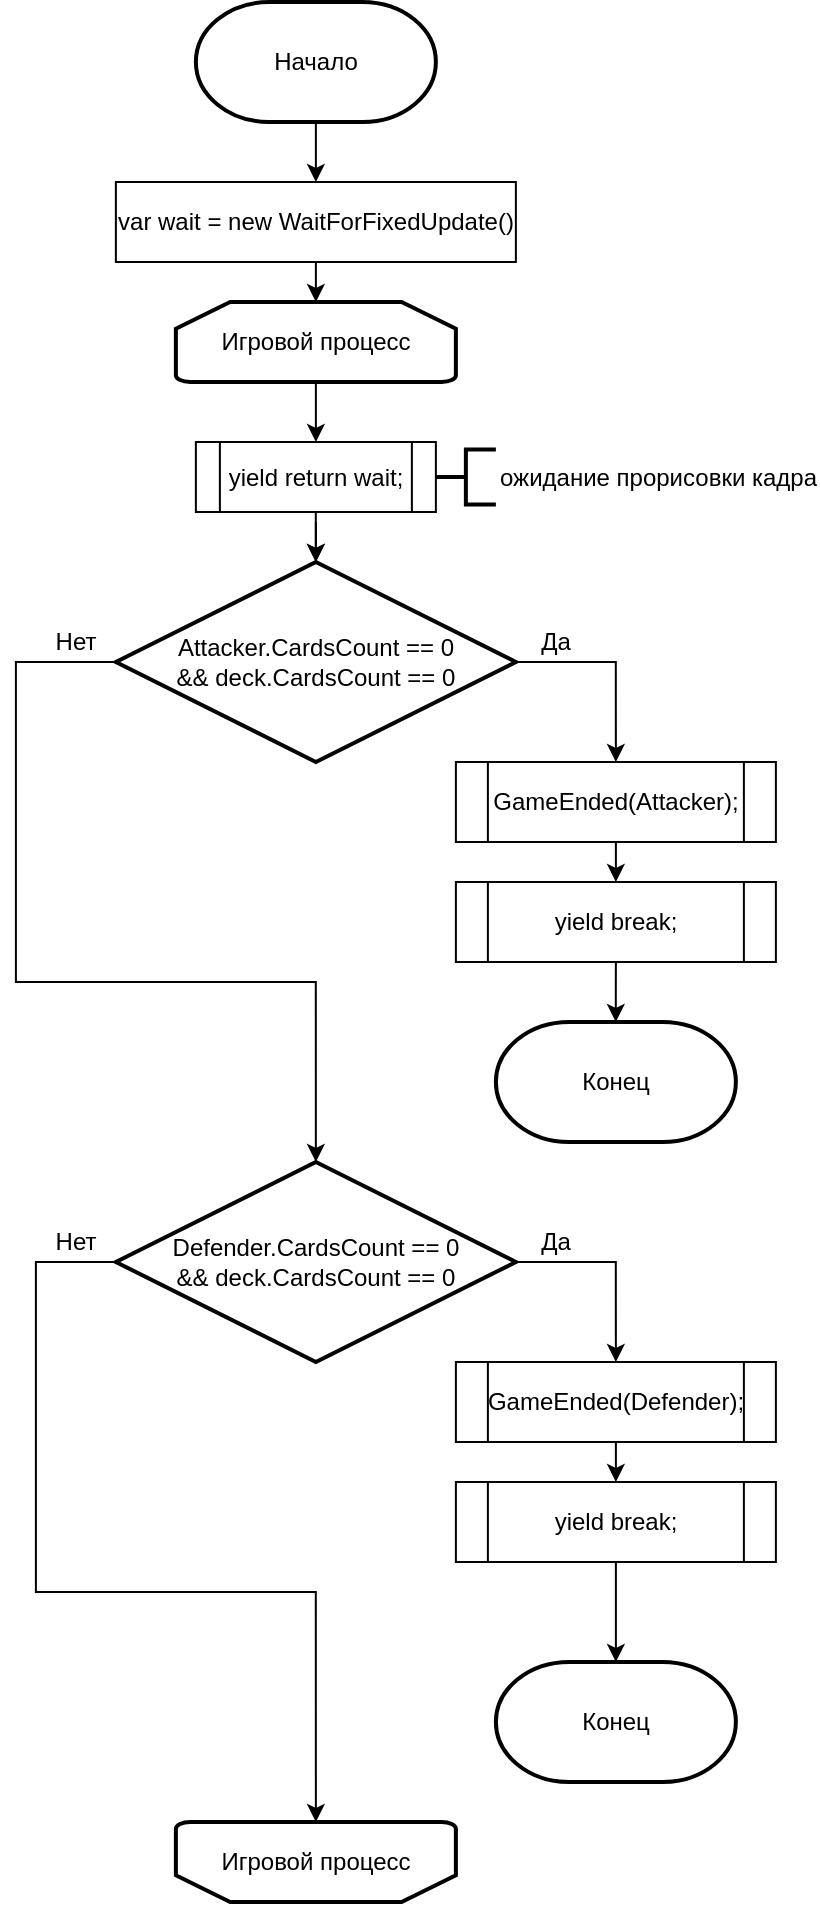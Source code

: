 <mxfile version="20.6.0" type="device" pages="3"><diagram id="C5RBs43oDa-KdzZeNtuy" name="GameFlow"><mxGraphModel dx="1564" dy="856" grid="1" gridSize="10" guides="1" tooltips="1" connect="1" arrows="1" fold="1" page="1" pageScale="1" pageWidth="827" pageHeight="1169" math="0" shadow="0"><root><mxCell id="WIyWlLk6GJQsqaUBKTNV-0"/><mxCell id="WIyWlLk6GJQsqaUBKTNV-1" parent="WIyWlLk6GJQsqaUBKTNV-0"/><mxCell id="41_ALS57t6xlDnEStB-C-2" style="edgeStyle=orthogonalEdgeStyle;rounded=0;orthogonalLoop=1;jettySize=auto;html=1;exitX=0.5;exitY=1;exitDx=0;exitDy=0;exitPerimeter=0;entryX=0.5;entryY=0;entryDx=0;entryDy=0;" parent="WIyWlLk6GJQsqaUBKTNV-1" source="41_ALS57t6xlDnEStB-C-1" target="41_ALS57t6xlDnEStB-C-4" edge="1"><mxGeometry relative="1" as="geometry"><mxPoint x="373.94" y="160" as="targetPoint"/></mxGeometry></mxCell><mxCell id="41_ALS57t6xlDnEStB-C-1" value="Начало" style="strokeWidth=2;html=1;shape=mxgraph.flowchart.terminator;whiteSpace=wrap;" parent="WIyWlLk6GJQsqaUBKTNV-1" vertex="1"><mxGeometry x="313.94" y="110" width="120" height="60" as="geometry"/></mxCell><mxCell id="41_ALS57t6xlDnEStB-C-5" style="edgeStyle=orthogonalEdgeStyle;rounded=0;orthogonalLoop=1;jettySize=auto;html=1;exitX=0.5;exitY=1;exitDx=0;exitDy=0;" parent="WIyWlLk6GJQsqaUBKTNV-1" source="41_ALS57t6xlDnEStB-C-4" edge="1"><mxGeometry relative="1" as="geometry"><mxPoint x="373.94" y="260" as="targetPoint"/></mxGeometry></mxCell><mxCell id="41_ALS57t6xlDnEStB-C-4" value="&lt;font style=&quot;font-size: 12px&quot;&gt;var wait = new WaitForFixedUpdate()&lt;/font&gt;" style="rounded=0;whiteSpace=wrap;html=1;" parent="WIyWlLk6GJQsqaUBKTNV-1" vertex="1"><mxGeometry x="273.94" y="200" width="200" height="40" as="geometry"/></mxCell><mxCell id="41_ALS57t6xlDnEStB-C-8" style="edgeStyle=orthogonalEdgeStyle;rounded=0;orthogonalLoop=1;jettySize=auto;html=1;exitX=0.5;exitY=1;exitDx=0;exitDy=0;exitPerimeter=0;entryX=0.5;entryY=0;entryDx=0;entryDy=0;" parent="WIyWlLk6GJQsqaUBKTNV-1" source="41_ALS57t6xlDnEStB-C-6" target="41_ALS57t6xlDnEStB-C-16" edge="1"><mxGeometry relative="1" as="geometry"><mxPoint x="373.94" y="340" as="targetPoint"/></mxGeometry></mxCell><mxCell id="41_ALS57t6xlDnEStB-C-6" value="Игровой процесс&lt;br&gt;" style="strokeWidth=2;html=1;shape=mxgraph.flowchart.loop_limit;whiteSpace=wrap;flipV=0;" parent="WIyWlLk6GJQsqaUBKTNV-1" vertex="1"><mxGeometry x="303.94" y="260" width="140" height="40" as="geometry"/></mxCell><mxCell id="41_ALS57t6xlDnEStB-C-10" style="edgeStyle=orthogonalEdgeStyle;rounded=0;orthogonalLoop=1;jettySize=auto;html=1;exitX=0.5;exitY=1;exitDx=0;exitDy=0;entryX=0.5;entryY=0;entryDx=0;entryDy=0;entryPerimeter=0;" parent="WIyWlLk6GJQsqaUBKTNV-1" target="41_ALS57t6xlDnEStB-C-9" edge="1"><mxGeometry relative="1" as="geometry"><mxPoint x="373.94" y="370" as="sourcePoint"/></mxGeometry></mxCell><mxCell id="41_ALS57t6xlDnEStB-C-11" style="edgeStyle=orthogonalEdgeStyle;rounded=0;orthogonalLoop=1;jettySize=auto;html=1;exitX=1;exitY=0.5;exitDx=0;exitDy=0;exitPerimeter=0;entryX=0.5;entryY=0;entryDx=0;entryDy=0;" parent="WIyWlLk6GJQsqaUBKTNV-1" source="41_ALS57t6xlDnEStB-C-9" target="41_ALS57t6xlDnEStB-C-18" edge="1"><mxGeometry relative="1" as="geometry"><mxPoint x="528.94" y="532.5" as="targetPoint"/></mxGeometry></mxCell><mxCell id="41_ALS57t6xlDnEStB-C-15" style="edgeStyle=orthogonalEdgeStyle;rounded=0;orthogonalLoop=1;jettySize=auto;html=1;exitX=0;exitY=0.5;exitDx=0;exitDy=0;exitPerimeter=0;entryX=0.5;entryY=0;entryDx=0;entryDy=0;entryPerimeter=0;" parent="WIyWlLk6GJQsqaUBKTNV-1" source="41_ALS57t6xlDnEStB-C-9" target="41_ALS57t6xlDnEStB-C-26" edge="1"><mxGeometry relative="1" as="geometry"><mxPoint x="223.94" y="610" as="targetPoint"/><Array as="points"><mxPoint x="223.94" y="440"/><mxPoint x="223.94" y="600"/><mxPoint x="373.94" y="600"/></Array></mxGeometry></mxCell><mxCell id="41_ALS57t6xlDnEStB-C-9" value="Attacker.CardsCount == 0 &lt;br&gt;&amp;amp;&amp;amp; deck.CardsCount == 0" style="strokeWidth=2;html=1;shape=mxgraph.flowchart.decision;whiteSpace=wrap;" parent="WIyWlLk6GJQsqaUBKTNV-1" vertex="1"><mxGeometry x="273.94" y="390" width="200" height="100" as="geometry"/></mxCell><mxCell id="41_ALS57t6xlDnEStB-C-17" value="" style="edgeStyle=orthogonalEdgeStyle;rounded=0;orthogonalLoop=1;jettySize=auto;html=1;" parent="WIyWlLk6GJQsqaUBKTNV-1" source="41_ALS57t6xlDnEStB-C-16" target="41_ALS57t6xlDnEStB-C-9" edge="1"><mxGeometry relative="1" as="geometry"/></mxCell><mxCell id="41_ALS57t6xlDnEStB-C-16" value="yield return wait;" style="shape=process;whiteSpace=wrap;html=1;backgroundOutline=1;" parent="WIyWlLk6GJQsqaUBKTNV-1" vertex="1"><mxGeometry x="313.94" y="330" width="120" height="35" as="geometry"/></mxCell><mxCell id="41_ALS57t6xlDnEStB-C-20" style="edgeStyle=orthogonalEdgeStyle;rounded=0;orthogonalLoop=1;jettySize=auto;html=1;exitX=0.5;exitY=1;exitDx=0;exitDy=0;entryX=0.5;entryY=0;entryDx=0;entryDy=0;" parent="WIyWlLk6GJQsqaUBKTNV-1" source="41_ALS57t6xlDnEStB-C-18" target="41_ALS57t6xlDnEStB-C-19" edge="1"><mxGeometry relative="1" as="geometry"/></mxCell><mxCell id="41_ALS57t6xlDnEStB-C-18" value="GameEnded(Attacker);" style="shape=process;whiteSpace=wrap;html=1;backgroundOutline=1;" parent="WIyWlLk6GJQsqaUBKTNV-1" vertex="1"><mxGeometry x="443.94" y="490" width="160" height="40" as="geometry"/></mxCell><mxCell id="qNlbQUzYkz1h75Ivn6nq-5" style="edgeStyle=orthogonalEdgeStyle;rounded=0;orthogonalLoop=1;jettySize=auto;html=1;exitX=0.5;exitY=1;exitDx=0;exitDy=0;" parent="WIyWlLk6GJQsqaUBKTNV-1" source="41_ALS57t6xlDnEStB-C-19" target="qNlbQUzYkz1h75Ivn6nq-4" edge="1"><mxGeometry relative="1" as="geometry"/></mxCell><mxCell id="41_ALS57t6xlDnEStB-C-19" value="yield break;" style="shape=process;whiteSpace=wrap;html=1;backgroundOutline=1;" parent="WIyWlLk6GJQsqaUBKTNV-1" vertex="1"><mxGeometry x="443.94" y="550" width="160" height="40" as="geometry"/></mxCell><mxCell id="41_ALS57t6xlDnEStB-C-21" value="Да" style="text;html=1;strokeColor=none;fillColor=none;align=center;verticalAlign=middle;whiteSpace=wrap;rounded=0;" parent="WIyWlLk6GJQsqaUBKTNV-1" vertex="1"><mxGeometry x="473.94" y="420" width="40" height="20" as="geometry"/></mxCell><mxCell id="41_ALS57t6xlDnEStB-C-23" value="Нет" style="text;html=1;strokeColor=none;fillColor=none;align=center;verticalAlign=middle;whiteSpace=wrap;rounded=0;" parent="WIyWlLk6GJQsqaUBKTNV-1" vertex="1"><mxGeometry x="233.94" y="420" width="40" height="20" as="geometry"/></mxCell><mxCell id="41_ALS57t6xlDnEStB-C-24" style="edgeStyle=orthogonalEdgeStyle;rounded=0;orthogonalLoop=1;jettySize=auto;html=1;exitX=1;exitY=0.5;exitDx=0;exitDy=0;exitPerimeter=0;entryX=0.5;entryY=0;entryDx=0;entryDy=0;" parent="WIyWlLk6GJQsqaUBKTNV-1" source="41_ALS57t6xlDnEStB-C-26" target="41_ALS57t6xlDnEStB-C-28" edge="1"><mxGeometry relative="1" as="geometry"><mxPoint x="528.94" y="832.5" as="targetPoint"/></mxGeometry></mxCell><mxCell id="qNlbQUzYkz1h75Ivn6nq-8" style="edgeStyle=orthogonalEdgeStyle;rounded=0;orthogonalLoop=1;jettySize=auto;html=1;exitX=0;exitY=0.5;exitDx=0;exitDy=0;exitPerimeter=0;entryX=0.5;entryY=1;entryDx=0;entryDy=0;entryPerimeter=0;" parent="WIyWlLk6GJQsqaUBKTNV-1" source="41_ALS57t6xlDnEStB-C-26" target="41_ALS57t6xlDnEStB-C-32" edge="1"><mxGeometry relative="1" as="geometry"><Array as="points"><mxPoint x="233.94" y="740"/><mxPoint x="233.94" y="905"/><mxPoint x="373.94" y="905"/></Array></mxGeometry></mxCell><mxCell id="41_ALS57t6xlDnEStB-C-26" value="Defender.CardsCount == 0 &lt;br&gt;&amp;amp;&amp;amp; deck.CardsCount == 0" style="strokeWidth=2;html=1;shape=mxgraph.flowchart.decision;whiteSpace=wrap;" parent="WIyWlLk6GJQsqaUBKTNV-1" vertex="1"><mxGeometry x="273.94" y="690" width="200" height="100" as="geometry"/></mxCell><mxCell id="41_ALS57t6xlDnEStB-C-27" style="edgeStyle=orthogonalEdgeStyle;rounded=0;orthogonalLoop=1;jettySize=auto;html=1;exitX=0.5;exitY=1;exitDx=0;exitDy=0;entryX=0.5;entryY=0;entryDx=0;entryDy=0;" parent="WIyWlLk6GJQsqaUBKTNV-1" source="41_ALS57t6xlDnEStB-C-28" target="41_ALS57t6xlDnEStB-C-29" edge="1"><mxGeometry relative="1" as="geometry"/></mxCell><mxCell id="41_ALS57t6xlDnEStB-C-28" value="GameEnded(Defender);" style="shape=process;whiteSpace=wrap;html=1;backgroundOutline=1;" parent="WIyWlLk6GJQsqaUBKTNV-1" vertex="1"><mxGeometry x="443.94" y="790" width="160" height="40" as="geometry"/></mxCell><mxCell id="qNlbQUzYkz1h75Ivn6nq-6" style="edgeStyle=orthogonalEdgeStyle;rounded=0;orthogonalLoop=1;jettySize=auto;html=1;exitX=0.5;exitY=1;exitDx=0;exitDy=0;entryX=0.5;entryY=0;entryDx=0;entryDy=0;entryPerimeter=0;" parent="WIyWlLk6GJQsqaUBKTNV-1" source="41_ALS57t6xlDnEStB-C-29" target="qNlbQUzYkz1h75Ivn6nq-7" edge="1"><mxGeometry relative="1" as="geometry"><mxPoint x="524.116" y="930.0" as="targetPoint"/></mxGeometry></mxCell><mxCell id="41_ALS57t6xlDnEStB-C-29" value="yield break;" style="shape=process;whiteSpace=wrap;html=1;backgroundOutline=1;" parent="WIyWlLk6GJQsqaUBKTNV-1" vertex="1"><mxGeometry x="443.94" y="850" width="160" height="40" as="geometry"/></mxCell><mxCell id="41_ALS57t6xlDnEStB-C-30" value="Да" style="text;html=1;strokeColor=none;fillColor=none;align=center;verticalAlign=middle;whiteSpace=wrap;rounded=0;" parent="WIyWlLk6GJQsqaUBKTNV-1" vertex="1"><mxGeometry x="473.94" y="720" width="40" height="20" as="geometry"/></mxCell><mxCell id="41_ALS57t6xlDnEStB-C-31" value="Нет" style="text;html=1;strokeColor=none;fillColor=none;align=center;verticalAlign=middle;whiteSpace=wrap;rounded=0;" parent="WIyWlLk6GJQsqaUBKTNV-1" vertex="1"><mxGeometry x="233.94" y="720" width="40" height="20" as="geometry"/></mxCell><mxCell id="41_ALS57t6xlDnEStB-C-32" value="Игровой процесс&lt;br&gt;" style="strokeWidth=2;html=1;shape=mxgraph.flowchart.loop_limit;whiteSpace=wrap;flipV=1;" parent="WIyWlLk6GJQsqaUBKTNV-1" vertex="1"><mxGeometry x="303.94" y="1020" width="140" height="40" as="geometry"/></mxCell><mxCell id="qNlbQUzYkz1h75Ivn6nq-4" value="Конец" style="strokeWidth=2;html=1;shape=mxgraph.flowchart.terminator;whiteSpace=wrap;" parent="WIyWlLk6GJQsqaUBKTNV-1" vertex="1"><mxGeometry x="463.94" y="620" width="120" height="60" as="geometry"/></mxCell><mxCell id="qNlbQUzYkz1h75Ivn6nq-7" value="Конец" style="strokeWidth=2;html=1;shape=mxgraph.flowchart.terminator;whiteSpace=wrap;" parent="WIyWlLk6GJQsqaUBKTNV-1" vertex="1"><mxGeometry x="463.94" y="940" width="120" height="60" as="geometry"/></mxCell><mxCell id="lG01eTLSHEp5Z2VyZSaQ-1" value="ожидание прорисовки кадра" style="strokeWidth=2;html=1;shape=mxgraph.flowchart.annotation_2;align=left;labelPosition=right;pointerEvents=1;" parent="WIyWlLk6GJQsqaUBKTNV-1" vertex="1"><mxGeometry x="433.94" y="333.75" width="30" height="27.5" as="geometry"/></mxCell></root></mxGraphModel></diagram><diagram id="Ypvn2R9QpiT9ZTwzOL4l" name="DealCards"><mxGraphModel dx="1564" dy="856" grid="1" gridSize="10" guides="1" tooltips="1" connect="1" arrows="1" fold="1" page="1" pageScale="1" pageWidth="827" pageHeight="1169" math="0" shadow="0"><root><mxCell id="6bWXYe4E6CUGRBbLtNug-0"/><mxCell id="6bWXYe4E6CUGRBbLtNug-1" parent="6bWXYe4E6CUGRBbLtNug-0"/><mxCell id="Ppn9AJT1rtPn5LpUhehq-0" style="edgeStyle=orthogonalEdgeStyle;rounded=0;orthogonalLoop=1;jettySize=auto;html=1;exitX=0.5;exitY=1;exitDx=0;exitDy=0;exitPerimeter=0;entryX=0.5;entryY=0;entryDx=0;entryDy=0;" parent="6bWXYe4E6CUGRBbLtNug-1" source="Ppn9AJT1rtPn5LpUhehq-1" target="Ppn9AJT1rtPn5LpUhehq-3" edge="1"><mxGeometry relative="1" as="geometry"><mxPoint x="240" y="130" as="targetPoint"/></mxGeometry></mxCell><mxCell id="Ppn9AJT1rtPn5LpUhehq-1" value="Начало" style="strokeWidth=2;html=1;shape=mxgraph.flowchart.terminator;whiteSpace=wrap;" parent="6bWXYe4E6CUGRBbLtNug-1" vertex="1"><mxGeometry x="180" y="20" width="120" height="60" as="geometry"/></mxCell><mxCell id="_QFcqJKdbAzvwGyPDDBP-2" style="edgeStyle=orthogonalEdgeStyle;rounded=0;orthogonalLoop=1;jettySize=auto;html=1;exitX=0.5;exitY=1;exitDx=0;exitDy=0;entryX=0.5;entryY=0;entryDx=0;entryDy=0;entryPerimeter=0;" parent="6bWXYe4E6CUGRBbLtNug-1" source="Ppn9AJT1rtPn5LpUhehq-3" target="Ppn9AJT1rtPn5LpUhehq-5" edge="1"><mxGeometry relative="1" as="geometry"/></mxCell><mxCell id="Ppn9AJT1rtPn5LpUhehq-3" value="&lt;font style=&quot;font-size: 12px&quot;&gt;var wait = new WaitForSeconds(0.15f)&lt;/font&gt;" style="rounded=0;whiteSpace=wrap;html=1;" parent="6bWXYe4E6CUGRBbLtNug-1" vertex="1"><mxGeometry x="130" y="140" width="220" height="40" as="geometry"/></mxCell><mxCell id="Ppn9AJT1rtPn5LpUhehq-4" style="edgeStyle=orthogonalEdgeStyle;rounded=0;orthogonalLoop=1;jettySize=auto;html=1;exitX=0.5;exitY=1;exitDx=0;exitDy=0;exitPerimeter=0;entryX=0.5;entryY=0;entryDx=0;entryDy=0;" parent="6bWXYe4E6CUGRBbLtNug-1" source="Ppn9AJT1rtPn5LpUhehq-5" target="Ppn9AJT1rtPn5LpUhehq-27" edge="1"><mxGeometry relative="1" as="geometry"><mxPoint x="240" y="300" as="targetPoint"/></mxGeometry></mxCell><mxCell id="Ppn9AJT1rtPn5LpUhehq-5" value="Раздача карт&lt;br&gt;cardsData.Count &amp;gt; 0&lt;br&gt;и !done;" style="strokeWidth=2;html=1;shape=mxgraph.flowchart.loop_limit;whiteSpace=wrap;flipV=0;" parent="6bWXYe4E6CUGRBbLtNug-1" vertex="1"><mxGeometry x="170" y="220" width="140" height="60" as="geometry"/></mxCell><mxCell id="Ppn9AJT1rtPn5LpUhehq-29" style="edgeStyle=orthogonalEdgeStyle;rounded=0;orthogonalLoop=1;jettySize=auto;html=1;exitX=0.5;exitY=1;exitDx=0;exitDy=0;entryX=0.5;entryY=0;entryDx=0;entryDy=0;entryPerimeter=0;" parent="6bWXYe4E6CUGRBbLtNug-1" source="Ppn9AJT1rtPn5LpUhehq-27" target="Ppn9AJT1rtPn5LpUhehq-28" edge="1"><mxGeometry relative="1" as="geometry"/></mxCell><mxCell id="Ppn9AJT1rtPn5LpUhehq-27" value="int i = 0;&lt;br&gt;int targetCount = 6;&lt;br&gt;bool done = false;" style="rounded=0;whiteSpace=wrap;html=1;" parent="6bWXYe4E6CUGRBbLtNug-1" vertex="1"><mxGeometry x="180" y="310" width="120" height="50" as="geometry"/></mxCell><mxCell id="Ppn9AJT1rtPn5LpUhehq-32" style="edgeStyle=orthogonalEdgeStyle;rounded=0;orthogonalLoop=1;jettySize=auto;html=1;exitX=0.5;exitY=1;exitDx=0;exitDy=0;exitPerimeter=0;entryX=0.5;entryY=0;entryDx=0;entryDy=0;" parent="6bWXYe4E6CUGRBbLtNug-1" source="Ppn9AJT1rtPn5LpUhehq-28" target="Ppn9AJT1rtPn5LpUhehq-31" edge="1"><mxGeometry relative="1" as="geometry"/></mxCell><mxCell id="Ppn9AJT1rtPn5LpUhehq-28" value="по игрокам&lt;br&gt;i &amp;lt; players.Count;" style="strokeWidth=2;html=1;shape=mxgraph.flowchart.loop_limit;whiteSpace=wrap;" parent="6bWXYe4E6CUGRBbLtNug-1" vertex="1"><mxGeometry x="180" y="390" width="120" height="40" as="geometry"/></mxCell><mxCell id="Ppn9AJT1rtPn5LpUhehq-30" style="edgeStyle=orthogonalEdgeStyle;rounded=0;orthogonalLoop=1;jettySize=auto;html=1;exitX=0.5;exitY=1;exitDx=0;exitDy=0;exitPerimeter=0;" parent="6bWXYe4E6CUGRBbLtNug-1" source="Ppn9AJT1rtPn5LpUhehq-28" target="Ppn9AJT1rtPn5LpUhehq-28" edge="1"><mxGeometry relative="1" as="geometry"/></mxCell><mxCell id="0Q02p5h4LaUyqPbRiTSA-0" style="edgeStyle=orthogonalEdgeStyle;rounded=0;orthogonalLoop=1;jettySize=auto;html=1;exitX=1;exitY=0.5;exitDx=0;exitDy=0;entryX=0.5;entryY=0;entryDx=0;entryDy=0;" parent="6bWXYe4E6CUGRBbLtNug-1" source="Ppn9AJT1rtPn5LpUhehq-31" target="Ppn9AJT1rtPn5LpUhehq-33" edge="1"><mxGeometry relative="1" as="geometry"><mxPoint x="390" y="650" as="targetPoint"/></mxGeometry></mxCell><mxCell id="0Q02p5h4LaUyqPbRiTSA-8" style="edgeStyle=orthogonalEdgeStyle;rounded=0;orthogonalLoop=1;jettySize=auto;html=1;exitX=0;exitY=0.5;exitDx=0;exitDy=0;entryX=0.5;entryY=0;entryDx=0;entryDy=0;" parent="6bWXYe4E6CUGRBbLtNug-1" source="Ppn9AJT1rtPn5LpUhehq-31" target="0Q02p5h4LaUyqPbRiTSA-11" edge="1"><mxGeometry relative="1" as="geometry"><mxPoint x="110" y="690" as="targetPoint"/><Array as="points"><mxPoint x="100" y="500"/><mxPoint x="100" y="700"/><mxPoint x="240" y="700"/></Array></mxGeometry></mxCell><mxCell id="Ppn9AJT1rtPn5LpUhehq-31" value="players[i].CardsCount &amp;lt; targetCount" style="rhombus;whiteSpace=wrap;html=1;" parent="6bWXYe4E6CUGRBbLtNug-1" vertex="1"><mxGeometry x="147.5" y="450" width="185" height="100" as="geometry"/></mxCell><mxCell id="0Q02p5h4LaUyqPbRiTSA-1" style="edgeStyle=orthogonalEdgeStyle;rounded=0;orthogonalLoop=1;jettySize=auto;html=1;exitX=0.5;exitY=1;exitDx=0;exitDy=0;entryX=0.5;entryY=0;entryDx=0;entryDy=0;" parent="6bWXYe4E6CUGRBbLtNug-1" source="Ppn9AJT1rtPn5LpUhehq-33" target="0Q02p5h4LaUyqPbRiTSA-2" edge="1"><mxGeometry relative="1" as="geometry"><mxPoint x="375" y="630" as="targetPoint"/></mxGeometry></mxCell><mxCell id="Ppn9AJT1rtPn5LpUhehq-33" value="OnSendCard?.Invoke(TopCard, player[i])" style="shape=process;whiteSpace=wrap;html=1;backgroundOutline=1;" parent="6bWXYe4E6CUGRBbLtNug-1" vertex="1"><mxGeometry x="230" y="570" width="290" height="30" as="geometry"/></mxCell><mxCell id="0Q02p5h4LaUyqPbRiTSA-14" style="edgeStyle=orthogonalEdgeStyle;rounded=0;orthogonalLoop=1;jettySize=auto;html=1;exitX=0.5;exitY=1;exitDx=0;exitDy=0;entryX=0.5;entryY=0;entryDx=0;entryDy=0;" parent="6bWXYe4E6CUGRBbLtNug-1" source="0Q02p5h4LaUyqPbRiTSA-2" target="0Q02p5h4LaUyqPbRiTSA-11" edge="1"><mxGeometry relative="1" as="geometry"><Array as="points"><mxPoint x="375" y="700"/><mxPoint x="240" y="700"/></Array></mxGeometry></mxCell><mxCell id="0Q02p5h4LaUyqPbRiTSA-2" value="SendCard(TopCard, player[i])" style="shape=process;whiteSpace=wrap;html=1;backgroundOutline=1;" parent="6bWXYe4E6CUGRBbLtNug-1" vertex="1"><mxGeometry x="230" y="630" width="290" height="30" as="geometry"/></mxCell><mxCell id="0Q02p5h4LaUyqPbRiTSA-3" value="класс HostController подписывается&lt;br&gt;на это событие и рассылает&lt;br&gt;метод SendCard всем остальным игрокам" style="strokeWidth=2;html=1;shape=mxgraph.flowchart.annotation_2;align=left;labelPosition=right;pointerEvents=1;" parent="6bWXYe4E6CUGRBbLtNug-1" vertex="1"><mxGeometry x="520" y="557.5" width="50" height="55" as="geometry"/></mxCell><mxCell id="0Q02p5h4LaUyqPbRiTSA-7" value="Да" style="text;html=1;align=center;verticalAlign=middle;resizable=0;points=[];autosize=1;" parent="6bWXYe4E6CUGRBbLtNug-1" vertex="1"><mxGeometry x="332.5" y="480" width="30" height="20" as="geometry"/></mxCell><mxCell id="0Q02p5h4LaUyqPbRiTSA-9" value="Нет" style="text;html=1;align=center;verticalAlign=middle;resizable=0;points=[];autosize=1;" parent="6bWXYe4E6CUGRBbLtNug-1" vertex="1"><mxGeometry x="110" y="480" width="40" height="20" as="geometry"/></mxCell><mxCell id="0Q02p5h4LaUyqPbRiTSA-16" style="edgeStyle=orthogonalEdgeStyle;rounded=0;orthogonalLoop=1;jettySize=auto;html=1;exitX=0.5;exitY=1;exitDx=0;exitDy=0;entryX=0.5;entryY=0;entryDx=0;entryDy=0;" parent="6bWXYe4E6CUGRBbLtNug-1" source="0Q02p5h4LaUyqPbRiTSA-11" target="0Q02p5h4LaUyqPbRiTSA-15" edge="1"><mxGeometry relative="1" as="geometry"/></mxCell><mxCell id="0Q02p5h4LaUyqPbRiTSA-11" value="yield return wait;" style="shape=process;whiteSpace=wrap;html=1;backgroundOutline=1;" parent="6bWXYe4E6CUGRBbLtNug-1" vertex="1"><mxGeometry x="180" y="730" width="120" height="30" as="geometry"/></mxCell><mxCell id="0Q02p5h4LaUyqPbRiTSA-18" style="edgeStyle=orthogonalEdgeStyle;rounded=0;orthogonalLoop=1;jettySize=auto;html=1;exitX=0.5;exitY=1;exitDx=0;exitDy=0;entryX=0.5;entryY=1;entryDx=0;entryDy=0;entryPerimeter=0;" parent="6bWXYe4E6CUGRBbLtNug-1" source="0Q02p5h4LaUyqPbRiTSA-15" target="0Q02p5h4LaUyqPbRiTSA-17" edge="1"><mxGeometry relative="1" as="geometry"/></mxCell><mxCell id="0Q02p5h4LaUyqPbRiTSA-15" value="i++;" style="rounded=0;whiteSpace=wrap;html=1;" parent="6bWXYe4E6CUGRBbLtNug-1" vertex="1"><mxGeometry x="180" y="780" width="120" height="30" as="geometry"/></mxCell><mxCell id="0Q02p5h4LaUyqPbRiTSA-19" style="edgeStyle=orthogonalEdgeStyle;rounded=0;orthogonalLoop=1;jettySize=auto;html=1;exitX=0.5;exitY=0;exitDx=0;exitDy=0;exitPerimeter=0;" parent="6bWXYe4E6CUGRBbLtNug-1" source="0Q02p5h4LaUyqPbRiTSA-17" target="0Q02p5h4LaUyqPbRiTSA-20" edge="1"><mxGeometry relative="1" as="geometry"><mxPoint x="240" y="920" as="targetPoint"/></mxGeometry></mxCell><mxCell id="0Q02p5h4LaUyqPbRiTSA-17" value="по игрокам&lt;br&gt;i &amp;lt; players.Count;" style="strokeWidth=2;html=1;shape=mxgraph.flowchart.loop_limit;whiteSpace=wrap;flipV=1;" parent="6bWXYe4E6CUGRBbLtNug-1" vertex="1"><mxGeometry x="180" y="840" width="120" height="50" as="geometry"/></mxCell><mxCell id="0Q02p5h4LaUyqPbRiTSA-23" style="edgeStyle=orthogonalEdgeStyle;rounded=0;orthogonalLoop=1;jettySize=auto;html=1;exitX=0.5;exitY=1;exitDx=0;exitDy=0;" parent="6bWXYe4E6CUGRBbLtNug-1" source="0Q02p5h4LaUyqPbRiTSA-20" target="0Q02p5h4LaUyqPbRiTSA-22" edge="1"><mxGeometry relative="1" as="geometry"/></mxCell><mxCell id="0Q02p5h4LaUyqPbRiTSA-20" value="done = players.Count(x =&amp;gt; x.Hands.CardsCount &amp;lt; targetCount) == 0;" style="rounded=0;whiteSpace=wrap;html=1;" parent="6bWXYe4E6CUGRBbLtNug-1" vertex="1"><mxGeometry x="90" y="930" width="300" height="40" as="geometry"/></mxCell><mxCell id="0Q02p5h4LaUyqPbRiTSA-21" value="использование Linq" style="strokeWidth=2;html=1;shape=mxgraph.flowchart.annotation_2;align=left;labelPosition=right;pointerEvents=1;" parent="6bWXYe4E6CUGRBbLtNug-1" vertex="1"><mxGeometry x="390" y="936.25" width="50" height="27.5" as="geometry"/></mxCell><mxCell id="_QFcqJKdbAzvwGyPDDBP-1" style="edgeStyle=orthogonalEdgeStyle;rounded=0;orthogonalLoop=1;jettySize=auto;html=1;exitX=0.5;exitY=0;exitDx=0;exitDy=0;exitPerimeter=0;" parent="6bWXYe4E6CUGRBbLtNug-1" source="0Q02p5h4LaUyqPbRiTSA-22" target="_QFcqJKdbAzvwGyPDDBP-0" edge="1"><mxGeometry relative="1" as="geometry"/></mxCell><mxCell id="0Q02p5h4LaUyqPbRiTSA-22" value="Раздача карт&lt;br&gt;cardsData.Count &amp;gt; 0&lt;br&gt;и !done;" style="strokeWidth=2;html=1;shape=mxgraph.flowchart.loop_limit;whiteSpace=wrap;flipV=1;flipH=1;" parent="6bWXYe4E6CUGRBbLtNug-1" vertex="1"><mxGeometry x="170" y="1000" width="140" height="60" as="geometry"/></mxCell><mxCell id="_QFcqJKdbAzvwGyPDDBP-0" value="Конец" style="strokeWidth=2;html=1;shape=mxgraph.flowchart.terminator;whiteSpace=wrap;" parent="6bWXYe4E6CUGRBbLtNug-1" vertex="1"><mxGeometry x="180" y="1090" width="120" height="60" as="geometry"/></mxCell></root></mxGraphModel></diagram><diagram id="HPuVGNzodMQKjgNtjosT" name="PlaceCard"><mxGraphModel dx="1422" dy="778" grid="1" gridSize="10" guides="1" tooltips="1" connect="1" arrows="1" fold="1" page="1" pageScale="1" pageWidth="827" pageHeight="1169" math="0" shadow="0"><root><mxCell id="SAthh7Aqusw73_x9ah3q-0"/><mxCell id="SAthh7Aqusw73_x9ah3q-1" parent="SAthh7Aqusw73_x9ah3q-0"/><mxCell id="pWqhBpMN2qs8YDXDHoeA-0" style="edgeStyle=orthogonalEdgeStyle;rounded=0;orthogonalLoop=1;jettySize=auto;html=1;exitX=0.5;exitY=1;exitDx=0;exitDy=0;exitPerimeter=0;entryX=0.5;entryY=0;entryDx=0;entryDy=0;" parent="SAthh7Aqusw73_x9ah3q-1" source="pWqhBpMN2qs8YDXDHoeA-1" target="pWqhBpMN2qs8YDXDHoeA-33" edge="1"><mxGeometry relative="1" as="geometry"><mxPoint x="400" y="140" as="targetPoint"/></mxGeometry></mxCell><mxCell id="pWqhBpMN2qs8YDXDHoeA-1" value="Начало" style="strokeWidth=2;html=1;shape=mxgraph.flowchart.terminator;whiteSpace=wrap;" parent="SAthh7Aqusw73_x9ah3q-1" vertex="1"><mxGeometry x="340" y="20" width="120" height="60" as="geometry"/></mxCell><mxCell id="pWqhBpMN2qs8YDXDHoeA-35" style="edgeStyle=orthogonalEdgeStyle;rounded=0;orthogonalLoop=1;jettySize=auto;html=1;exitX=0.5;exitY=1;exitDx=0;exitDy=0;entryX=0.5;entryY=0;entryDx=0;entryDy=0;" parent="SAthh7Aqusw73_x9ah3q-1" source="pWqhBpMN2qs8YDXDHoeA-33" target="pWqhBpMN2qs8YDXDHoeA-34" edge="1"><mxGeometry relative="1" as="geometry"/></mxCell><mxCell id="pWqhBpMN2qs8YDXDHoeA-33" value="currantPairs = new List&amp;lt;CardPair&amp;gt;();" style="rounded=0;whiteSpace=wrap;html=1;" parent="SAthh7Aqusw73_x9ah3q-1" vertex="1"><mxGeometry x="290" y="130" width="220" height="30" as="geometry"/></mxCell><mxCell id="pWqhBpMN2qs8YDXDHoeA-52" style="edgeStyle=orthogonalEdgeStyle;rounded=0;orthogonalLoop=1;jettySize=auto;html=1;exitX=0.5;exitY=1;exitDx=0;exitDy=0;entryX=0.5;entryY=0;entryDx=0;entryDy=0;" parent="SAthh7Aqusw73_x9ah3q-1" source="pWqhBpMN2qs8YDXDHoeA-34" target="pWqhBpMN2qs8YDXDHoeA-40" edge="1"><mxGeometry relative="1" as="geometry"/></mxCell><mxCell id="pWqhBpMN2qs8YDXDHoeA-34" value="pairPoints = new Dictionary&amp;lt;Vector2Int, PairPoint&amp;gt;();" style="rounded=0;whiteSpace=wrap;html=1;" parent="SAthh7Aqusw73_x9ah3q-1" vertex="1"><mxGeometry x="250" y="180" width="300" height="30" as="geometry"/></mxCell><mxCell id="pWqhBpMN2qs8YDXDHoeA-54" style="edgeStyle=orthogonalEdgeStyle;rounded=0;orthogonalLoop=1;jettySize=auto;html=1;exitX=0.5;exitY=1;exitDx=0;exitDy=0;exitPerimeter=0;entryX=0.5;entryY=0;entryDx=0;entryDy=0;" parent="SAthh7Aqusw73_x9ah3q-1" source="pWqhBpMN2qs8YDXDHoeA-36" target="pWqhBpMN2qs8YDXDHoeA-43" edge="1"><mxGeometry relative="1" as="geometry"/></mxCell><mxCell id="pWqhBpMN2qs8YDXDHoeA-36" value="по y:&lt;br&gt;y &amp;lt; sizeY" style="strokeWidth=2;html=1;shape=mxgraph.flowchart.loop_limit;whiteSpace=wrap;" parent="SAthh7Aqusw73_x9ah3q-1" vertex="1"><mxGeometry x="335" y="275" width="130" height="60" as="geometry"/></mxCell><mxCell id="pWqhBpMN2qs8YDXDHoeA-56" style="edgeStyle=orthogonalEdgeStyle;rounded=0;orthogonalLoop=1;jettySize=auto;html=1;exitX=0.5;exitY=1;exitDx=0;exitDy=0;exitPerimeter=0;entryX=0.5;entryY=0;entryDx=0;entryDy=0;" parent="SAthh7Aqusw73_x9ah3q-1" source="pWqhBpMN2qs8YDXDHoeA-38" target="pWqhBpMN2qs8YDXDHoeA-45" edge="1"><mxGeometry relative="1" as="geometry"/></mxCell><mxCell id="pWqhBpMN2qs8YDXDHoeA-38" value="по x:&lt;br&gt;x &amp;lt; sizeX" style="strokeWidth=2;html=1;shape=mxgraph.flowchart.loop_limit;whiteSpace=wrap;" parent="SAthh7Aqusw73_x9ah3q-1" vertex="1"><mxGeometry x="335" y="410" width="130" height="60" as="geometry"/></mxCell><mxCell id="pWqhBpMN2qs8YDXDHoeA-53" style="edgeStyle=orthogonalEdgeStyle;rounded=0;orthogonalLoop=1;jettySize=auto;html=1;exitX=0.5;exitY=1;exitDx=0;exitDy=0;entryX=0.5;entryY=0;entryDx=0;entryDy=0;entryPerimeter=0;" parent="SAthh7Aqusw73_x9ah3q-1" source="pWqhBpMN2qs8YDXDHoeA-40" target="pWqhBpMN2qs8YDXDHoeA-36" edge="1"><mxGeometry relative="1" as="geometry"/></mxCell><mxCell id="pWqhBpMN2qs8YDXDHoeA-40" value="y = 0" style="rounded=0;whiteSpace=wrap;html=1;" parent="SAthh7Aqusw73_x9ah3q-1" vertex="1"><mxGeometry x="355" y="230" width="90" height="30" as="geometry"/></mxCell><mxCell id="pWqhBpMN2qs8YDXDHoeA-55" style="edgeStyle=orthogonalEdgeStyle;rounded=0;orthogonalLoop=1;jettySize=auto;html=1;exitX=0.5;exitY=1;exitDx=0;exitDy=0;entryX=0.5;entryY=0;entryDx=0;entryDy=0;entryPerimeter=0;" parent="SAthh7Aqusw73_x9ah3q-1" source="pWqhBpMN2qs8YDXDHoeA-43" target="pWqhBpMN2qs8YDXDHoeA-38" edge="1"><mxGeometry relative="1" as="geometry"/></mxCell><mxCell id="pWqhBpMN2qs8YDXDHoeA-43" value="x = 0" style="rounded=0;whiteSpace=wrap;html=1;" parent="SAthh7Aqusw73_x9ah3q-1" vertex="1"><mxGeometry x="355" y="350" width="90" height="30" as="geometry"/></mxCell><mxCell id="pWqhBpMN2qs8YDXDHoeA-48" style="edgeStyle=orthogonalEdgeStyle;rounded=0;orthogonalLoop=1;jettySize=auto;html=1;exitX=0.5;exitY=1;exitDx=0;exitDy=0;entryX=0.5;entryY=0;entryDx=0;entryDy=0;" parent="SAthh7Aqusw73_x9ah3q-1" source="pWqhBpMN2qs8YDXDHoeA-45" target="pWqhBpMN2qs8YDXDHoeA-47" edge="1"><mxGeometry relative="1" as="geometry"/></mxCell><mxCell id="pWqhBpMN2qs8YDXDHoeA-45" value="GameObject point = new GameObject($&quot;{x}:{y}&quot;);" style="rounded=0;whiteSpace=wrap;html=1;" parent="SAthh7Aqusw73_x9ah3q-1" vertex="1"><mxGeometry x="260" y="490" width="280" height="30" as="geometry"/></mxCell><mxCell id="pWqhBpMN2qs8YDXDHoeA-50" style="edgeStyle=orthogonalEdgeStyle;rounded=0;orthogonalLoop=1;jettySize=auto;html=1;exitX=0.5;exitY=1;exitDx=0;exitDy=0;entryX=0.5;entryY=0;entryDx=0;entryDy=0;" parent="SAthh7Aqusw73_x9ah3q-1" source="pWqhBpMN2qs8YDXDHoeA-47" target="pWqhBpMN2qs8YDXDHoeA-49" edge="1"><mxGeometry relative="1" as="geometry"/></mxCell><mxCell id="pWqhBpMN2qs8YDXDHoeA-47" value="&lt;div&gt;point.transform.position = new Vector3(x * 18 - 9, 0.1f, y * 20 - 11);&lt;/div&gt;&lt;div&gt;&lt;span&gt;point.transform.parent = pointsPlace;&lt;/span&gt;&lt;/div&gt;" style="rounded=0;whiteSpace=wrap;html=1;" parent="SAthh7Aqusw73_x9ah3q-1" vertex="1"><mxGeometry x="258.75" y="545" width="282.5" height="45" as="geometry"/></mxCell><mxCell id="pWqhBpMN2qs8YDXDHoeA-58" style="edgeStyle=orthogonalEdgeStyle;rounded=0;orthogonalLoop=1;jettySize=auto;html=1;exitX=0.5;exitY=1;exitDx=0;exitDy=0;" parent="SAthh7Aqusw73_x9ah3q-1" source="pWqhBpMN2qs8YDXDHoeA-49" target="pWqhBpMN2qs8YDXDHoeA-57" edge="1"><mxGeometry relative="1" as="geometry"/></mxCell><mxCell id="pWqhBpMN2qs8YDXDHoeA-49" value="&lt;div&gt;Vector2Int key = new Vector2Int(x, y);&lt;/div&gt;&lt;div&gt;&amp;nbsp; &amp;nbsp; &amp;nbsp; &amp;nbsp; &amp;nbsp; &amp;nbsp; &amp;nbsp; &amp;nbsp; &amp;nbsp; &amp;nbsp; pairPoints.Add(key, new PairPoint(key, point.transform.position, point.transform));&lt;/div&gt;" style="rounded=0;whiteSpace=wrap;html=1;" parent="SAthh7Aqusw73_x9ah3q-1" vertex="1"><mxGeometry x="257.5" y="610" width="285" height="60" as="geometry"/></mxCell><mxCell id="pWqhBpMN2qs8YDXDHoeA-60" style="edgeStyle=orthogonalEdgeStyle;rounded=0;orthogonalLoop=1;jettySize=auto;html=1;exitX=0.5;exitY=1;exitDx=0;exitDy=0;entryX=0.5;entryY=1;entryDx=0;entryDy=0;entryPerimeter=0;" parent="SAthh7Aqusw73_x9ah3q-1" source="pWqhBpMN2qs8YDXDHoeA-57" target="pWqhBpMN2qs8YDXDHoeA-59" edge="1"><mxGeometry relative="1" as="geometry"/></mxCell><mxCell id="pWqhBpMN2qs8YDXDHoeA-57" value="x++;" style="rounded=0;whiteSpace=wrap;html=1;" parent="SAthh7Aqusw73_x9ah3q-1" vertex="1"><mxGeometry x="355" y="690" width="90" height="30" as="geometry"/></mxCell><mxCell id="pWqhBpMN2qs8YDXDHoeA-62" style="edgeStyle=orthogonalEdgeStyle;rounded=0;orthogonalLoop=1;jettySize=auto;html=1;exitX=0.5;exitY=0;exitDx=0;exitDy=0;exitPerimeter=0;entryX=0.5;entryY=0;entryDx=0;entryDy=0;" parent="SAthh7Aqusw73_x9ah3q-1" source="pWqhBpMN2qs8YDXDHoeA-59" target="pWqhBpMN2qs8YDXDHoeA-61" edge="1"><mxGeometry relative="1" as="geometry"/></mxCell><mxCell id="pWqhBpMN2qs8YDXDHoeA-59" value="по x:" style="strokeWidth=2;html=1;shape=mxgraph.flowchart.loop_limit;whiteSpace=wrap;flipV=1;" parent="SAthh7Aqusw73_x9ah3q-1" vertex="1"><mxGeometry x="335" y="740" width="130" height="60" as="geometry"/></mxCell><mxCell id="pWqhBpMN2qs8YDXDHoeA-64" style="edgeStyle=orthogonalEdgeStyle;rounded=0;orthogonalLoop=1;jettySize=auto;html=1;exitX=0.5;exitY=1;exitDx=0;exitDy=0;entryX=0.5;entryY=1;entryDx=0;entryDy=0;entryPerimeter=0;" parent="SAthh7Aqusw73_x9ah3q-1" source="pWqhBpMN2qs8YDXDHoeA-61" target="pWqhBpMN2qs8YDXDHoeA-63" edge="1"><mxGeometry relative="1" as="geometry"/></mxCell><mxCell id="pWqhBpMN2qs8YDXDHoeA-61" value="y++;" style="rounded=0;whiteSpace=wrap;html=1;" parent="SAthh7Aqusw73_x9ah3q-1" vertex="1"><mxGeometry x="360" y="830" width="80" height="30" as="geometry"/></mxCell><mxCell id="pWqhBpMN2qs8YDXDHoeA-66" style="edgeStyle=orthogonalEdgeStyle;rounded=0;orthogonalLoop=1;jettySize=auto;html=1;exitX=0.5;exitY=0;exitDx=0;exitDy=0;exitPerimeter=0;entryX=0.5;entryY=0;entryDx=0;entryDy=0;entryPerimeter=0;" parent="SAthh7Aqusw73_x9ah3q-1" source="pWqhBpMN2qs8YDXDHoeA-63" target="pWqhBpMN2qs8YDXDHoeA-65" edge="1"><mxGeometry relative="1" as="geometry"/></mxCell><mxCell id="pWqhBpMN2qs8YDXDHoeA-63" value="по y" style="strokeWidth=2;html=1;shape=mxgraph.flowchart.loop_limit;whiteSpace=wrap;flipV=1;" parent="SAthh7Aqusw73_x9ah3q-1" vertex="1"><mxGeometry x="335" y="890" width="130" height="50" as="geometry"/></mxCell><mxCell id="pWqhBpMN2qs8YDXDHoeA-65" value="Конец" style="strokeWidth=2;html=1;shape=mxgraph.flowchart.terminator;whiteSpace=wrap;" parent="SAthh7Aqusw73_x9ah3q-1" vertex="1"><mxGeometry x="340" y="980" width="120" height="60" as="geometry"/></mxCell></root></mxGraphModel></diagram></mxfile>
